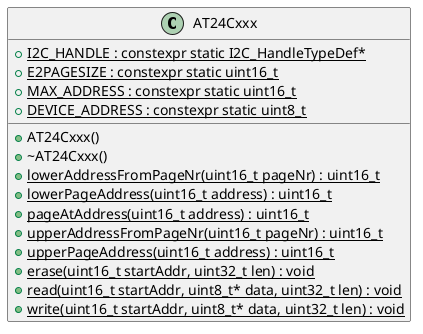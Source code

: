@startuml





/' Objects '/

class AT24Cxxx {
	+AT24Cxxx()
	+~AT24Cxxx()
	+{static} I2C_HANDLE : constexpr static I2C_HandleTypeDef*
	+{static} E2PAGESIZE : constexpr static uint16_t
	+{static} MAX_ADDRESS : constexpr static uint16_t
	+{static} DEVICE_ADDRESS : constexpr static uint8_t
	+{static} lowerAddressFromPageNr(uint16_t pageNr) : uint16_t
	+{static} lowerPageAddress(uint16_t address) : uint16_t
	+{static} pageAtAddress(uint16_t address) : uint16_t
	+{static} upperAddressFromPageNr(uint16_t pageNr) : uint16_t
	+{static} upperPageAddress(uint16_t address) : uint16_t
	+{static} erase(uint16_t startAddr, uint32_t len) : void
	+{static} read(uint16_t startAddr, uint8_t* data, uint32_t len) : void
	+{static} write(uint16_t startAddr, uint8_t* data, uint32_t len) : void
}





/' Inheritance relationships '/




/' Aggregation relationships '/





/' Dependency relationships '/





/' Nested objects '/



@enduml

